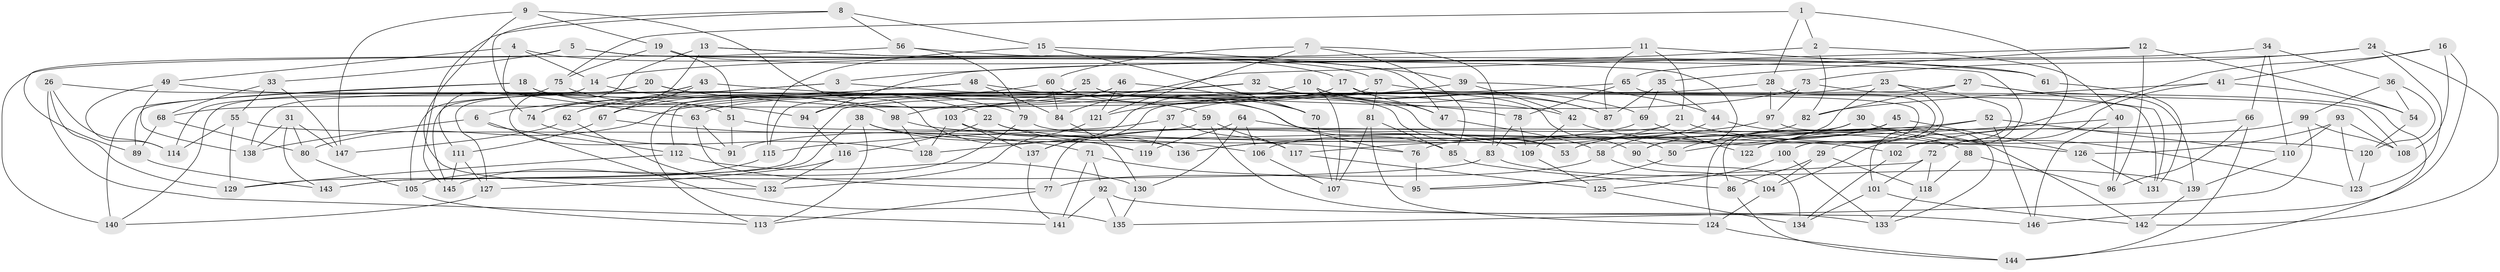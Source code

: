// Generated by graph-tools (version 1.1) at 2025/50/03/09/25 03:50:44]
// undirected, 147 vertices, 294 edges
graph export_dot {
graph [start="1"]
  node [color=gray90,style=filled];
  1;
  2;
  3;
  4;
  5;
  6;
  7;
  8;
  9;
  10;
  11;
  12;
  13;
  14;
  15;
  16;
  17;
  18;
  19;
  20;
  21;
  22;
  23;
  24;
  25;
  26;
  27;
  28;
  29;
  30;
  31;
  32;
  33;
  34;
  35;
  36;
  37;
  38;
  39;
  40;
  41;
  42;
  43;
  44;
  45;
  46;
  47;
  48;
  49;
  50;
  51;
  52;
  53;
  54;
  55;
  56;
  57;
  58;
  59;
  60;
  61;
  62;
  63;
  64;
  65;
  66;
  67;
  68;
  69;
  70;
  71;
  72;
  73;
  74;
  75;
  76;
  77;
  78;
  79;
  80;
  81;
  82;
  83;
  84;
  85;
  86;
  87;
  88;
  89;
  90;
  91;
  92;
  93;
  94;
  95;
  96;
  97;
  98;
  99;
  100;
  101;
  102;
  103;
  104;
  105;
  106;
  107;
  108;
  109;
  110;
  111;
  112;
  113;
  114;
  115;
  116;
  117;
  118;
  119;
  120;
  121;
  122;
  123;
  124;
  125;
  126;
  127;
  128;
  129;
  130;
  131;
  132;
  133;
  134;
  135;
  136;
  137;
  138;
  139;
  140;
  141;
  142;
  143;
  144;
  145;
  146;
  147;
  1 -- 75;
  1 -- 2;
  1 -- 102;
  1 -- 28;
  2 -- 82;
  2 -- 40;
  2 -- 3;
  3 -- 127;
  3 -- 6;
  3 -- 85;
  4 -- 74;
  4 -- 49;
  4 -- 17;
  4 -- 14;
  5 -- 89;
  5 -- 33;
  5 -- 101;
  5 -- 90;
  6 -- 112;
  6 -- 135;
  6 -- 138;
  7 -- 85;
  7 -- 83;
  7 -- 60;
  7 -- 121;
  8 -- 15;
  8 -- 56;
  8 -- 145;
  8 -- 63;
  9 -- 147;
  9 -- 119;
  9 -- 19;
  9 -- 132;
  10 -- 87;
  10 -- 137;
  10 -- 107;
  10 -- 47;
  11 -- 14;
  11 -- 61;
  11 -- 87;
  11 -- 21;
  12 -- 84;
  12 -- 35;
  12 -- 96;
  12 -- 54;
  13 -- 47;
  13 -- 74;
  13 -- 57;
  13 -- 91;
  14 -- 114;
  14 -- 22;
  15 -- 115;
  15 -- 39;
  15 -- 70;
  16 -- 146;
  16 -- 41;
  16 -- 104;
  16 -- 108;
  17 -- 122;
  17 -- 63;
  17 -- 47;
  18 -- 140;
  18 -- 53;
  18 -- 89;
  18 -- 98;
  19 -- 61;
  19 -- 51;
  19 -- 75;
  20 -- 79;
  20 -- 42;
  20 -- 140;
  20 -- 138;
  21 -- 77;
  21 -- 120;
  21 -- 117;
  22 -- 53;
  22 -- 106;
  22 -- 116;
  23 -- 37;
  23 -- 29;
  23 -- 100;
  23 -- 53;
  24 -- 123;
  24 -- 142;
  24 -- 73;
  24 -- 65;
  25 -- 50;
  25 -- 90;
  25 -- 113;
  25 -- 67;
  26 -- 59;
  26 -- 129;
  26 -- 141;
  26 -- 114;
  27 -- 82;
  27 -- 139;
  27 -- 131;
  27 -- 143;
  28 -- 97;
  28 -- 100;
  28 -- 137;
  29 -- 104;
  29 -- 86;
  29 -- 118;
  30 -- 123;
  30 -- 50;
  30 -- 124;
  30 -- 90;
  31 -- 138;
  31 -- 143;
  31 -- 147;
  31 -- 80;
  32 -- 87;
  32 -- 112;
  32 -- 69;
  32 -- 103;
  33 -- 147;
  33 -- 55;
  33 -- 68;
  34 -- 66;
  34 -- 36;
  34 -- 110;
  34 -- 94;
  35 -- 87;
  35 -- 44;
  35 -- 69;
  36 -- 99;
  36 -- 120;
  36 -- 54;
  37 -- 117;
  37 -- 91;
  37 -- 119;
  38 -- 119;
  38 -- 143;
  38 -- 76;
  38 -- 113;
  39 -- 44;
  39 -- 42;
  39 -- 121;
  40 -- 146;
  40 -- 96;
  40 -- 50;
  41 -- 82;
  41 -- 72;
  41 -- 54;
  42 -- 142;
  42 -- 109;
  43 -- 67;
  43 -- 78;
  43 -- 145;
  43 -- 105;
  44 -- 88;
  44 -- 58;
  45 -- 126;
  45 -- 122;
  45 -- 53;
  45 -- 86;
  46 -- 121;
  46 -- 115;
  46 -- 70;
  46 -- 98;
  47 -- 58;
  48 -- 76;
  48 -- 84;
  48 -- 74;
  48 -- 62;
  49 -- 114;
  49 -- 138;
  49 -- 51;
  50 -- 95;
  51 -- 91;
  51 -- 88;
  52 -- 122;
  52 -- 110;
  52 -- 146;
  52 -- 115;
  54 -- 120;
  55 -- 136;
  55 -- 129;
  55 -- 114;
  56 -- 79;
  56 -- 61;
  56 -- 140;
  57 -- 108;
  57 -- 68;
  57 -- 81;
  58 -- 77;
  58 -- 104;
  59 -- 128;
  59 -- 133;
  59 -- 117;
  60 -- 62;
  60 -- 70;
  60 -- 84;
  61 -- 131;
  62 -- 147;
  62 -- 132;
  63 -- 91;
  63 -- 77;
  64 -- 106;
  64 -- 130;
  64 -- 109;
  64 -- 119;
  65 -- 78;
  65 -- 80;
  65 -- 131;
  66 -- 76;
  66 -- 96;
  66 -- 144;
  67 -- 71;
  67 -- 111;
  68 -- 80;
  68 -- 89;
  69 -- 122;
  69 -- 136;
  70 -- 107;
  71 -- 141;
  71 -- 92;
  71 -- 95;
  72 -- 95;
  72 -- 118;
  72 -- 101;
  73 -- 97;
  73 -- 144;
  73 -- 94;
  74 -- 128;
  75 -- 94;
  75 -- 111;
  76 -- 95;
  77 -- 113;
  78 -- 109;
  78 -- 83;
  79 -- 126;
  79 -- 105;
  80 -- 105;
  81 -- 124;
  81 -- 107;
  81 -- 85;
  82 -- 106;
  83 -- 139;
  83 -- 129;
  84 -- 130;
  85 -- 86;
  86 -- 144;
  88 -- 118;
  88 -- 96;
  89 -- 143;
  90 -- 134;
  92 -- 146;
  92 -- 141;
  92 -- 135;
  93 -- 110;
  93 -- 123;
  93 -- 126;
  93 -- 108;
  94 -- 116;
  97 -- 136;
  97 -- 133;
  98 -- 102;
  98 -- 128;
  99 -- 135;
  99 -- 102;
  99 -- 108;
  100 -- 133;
  100 -- 125;
  101 -- 134;
  101 -- 142;
  102 -- 134;
  103 -- 128;
  103 -- 137;
  103 -- 136;
  104 -- 124;
  105 -- 113;
  106 -- 107;
  109 -- 125;
  110 -- 139;
  111 -- 145;
  111 -- 127;
  112 -- 130;
  112 -- 129;
  115 -- 145;
  116 -- 132;
  116 -- 127;
  117 -- 125;
  118 -- 133;
  120 -- 123;
  121 -- 132;
  124 -- 144;
  125 -- 134;
  126 -- 131;
  127 -- 140;
  130 -- 135;
  137 -- 141;
  139 -- 142;
}
